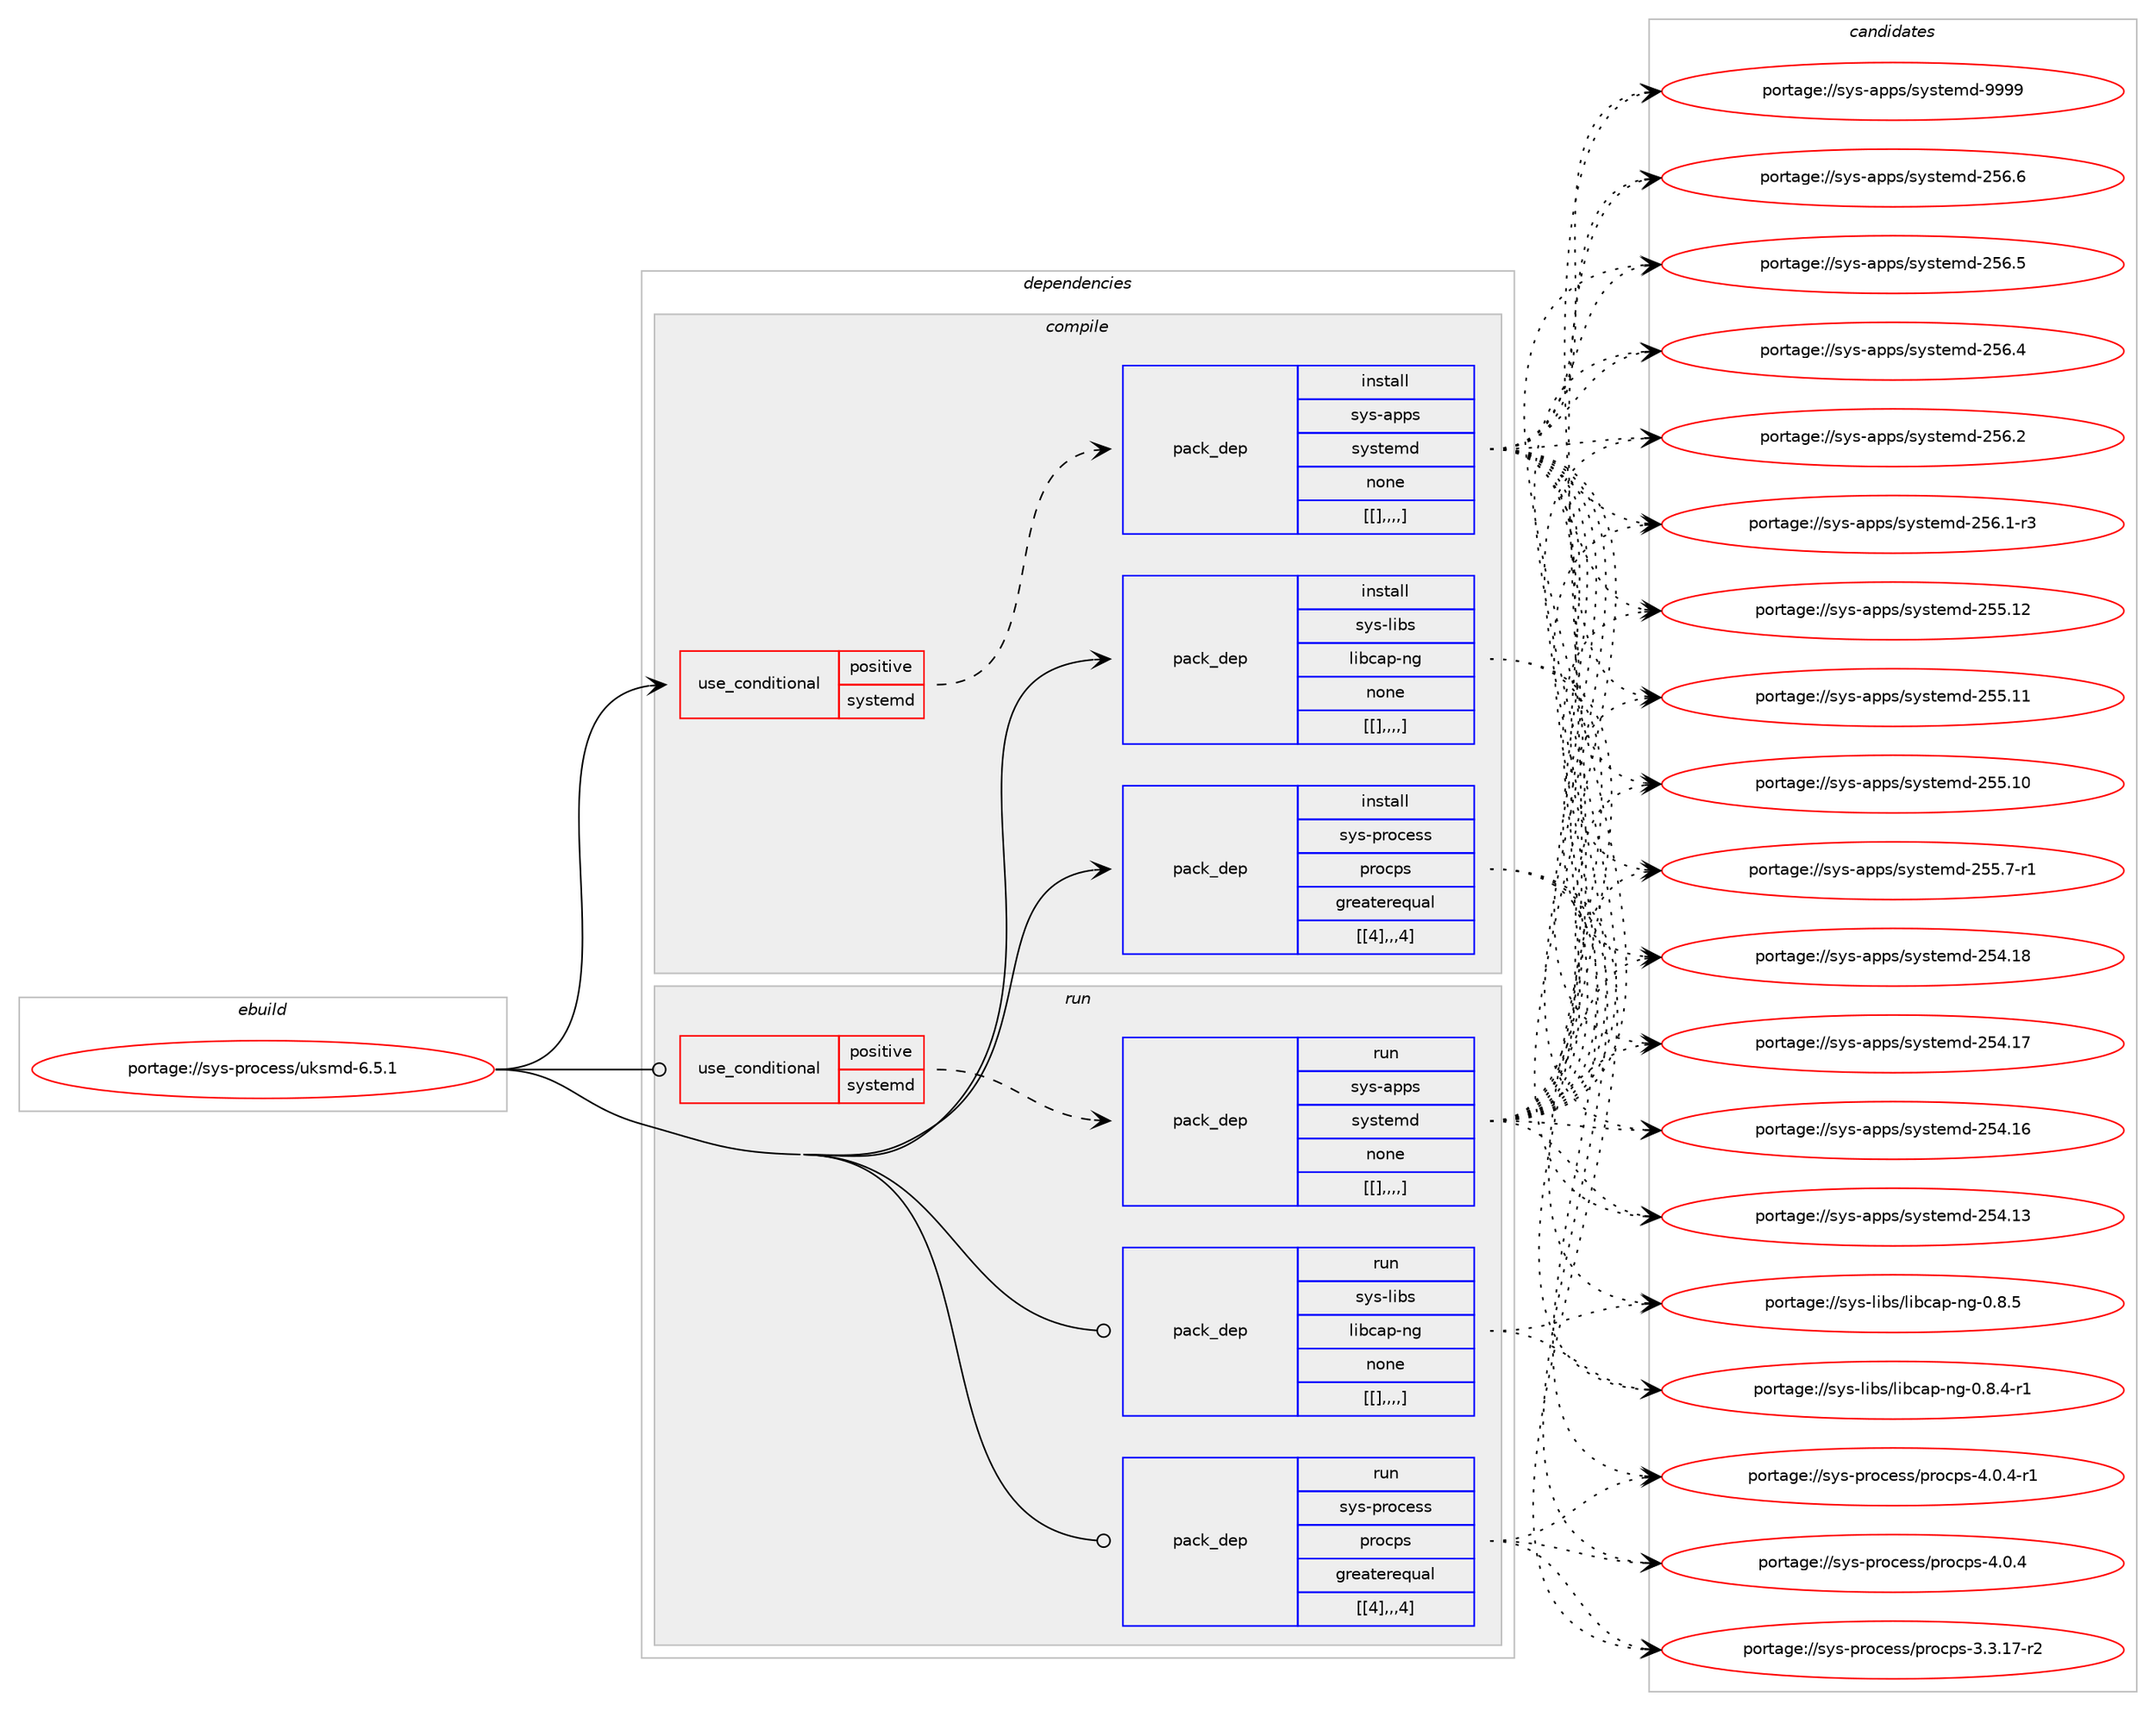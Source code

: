 digraph prolog {

# *************
# Graph options
# *************

newrank=true;
concentrate=true;
compound=true;
graph [rankdir=LR,fontname=Helvetica,fontsize=10,ranksep=1.5];#, ranksep=2.5, nodesep=0.2];
edge  [arrowhead=vee];
node  [fontname=Helvetica,fontsize=10];

# **********
# The ebuild
# **********

subgraph cluster_leftcol {
color=gray;
label=<<i>ebuild</i>>;
id [label="portage://sys-process/uksmd-6.5.1", color=red, width=4, href="../sys-process/uksmd-6.5.1.svg"];
}

# ****************
# The dependencies
# ****************

subgraph cluster_midcol {
color=gray;
label=<<i>dependencies</i>>;
subgraph cluster_compile {
fillcolor="#eeeeee";
style=filled;
label=<<i>compile</i>>;
subgraph cond123626 {
dependency457137 [label=<<TABLE BORDER="0" CELLBORDER="1" CELLSPACING="0" CELLPADDING="4"><TR><TD ROWSPAN="3" CELLPADDING="10">use_conditional</TD></TR><TR><TD>positive</TD></TR><TR><TD>systemd</TD></TR></TABLE>>, shape=none, color=red];
subgraph pack330496 {
dependency457138 [label=<<TABLE BORDER="0" CELLBORDER="1" CELLSPACING="0" CELLPADDING="4" WIDTH="220"><TR><TD ROWSPAN="6" CELLPADDING="30">pack_dep</TD></TR><TR><TD WIDTH="110">install</TD></TR><TR><TD>sys-apps</TD></TR><TR><TD>systemd</TD></TR><TR><TD>none</TD></TR><TR><TD>[[],,,,]</TD></TR></TABLE>>, shape=none, color=blue];
}
dependency457137:e -> dependency457138:w [weight=20,style="dashed",arrowhead="vee"];
}
id:e -> dependency457137:w [weight=20,style="solid",arrowhead="vee"];
subgraph pack330497 {
dependency457139 [label=<<TABLE BORDER="0" CELLBORDER="1" CELLSPACING="0" CELLPADDING="4" WIDTH="220"><TR><TD ROWSPAN="6" CELLPADDING="30">pack_dep</TD></TR><TR><TD WIDTH="110">install</TD></TR><TR><TD>sys-libs</TD></TR><TR><TD>libcap-ng</TD></TR><TR><TD>none</TD></TR><TR><TD>[[],,,,]</TD></TR></TABLE>>, shape=none, color=blue];
}
id:e -> dependency457139:w [weight=20,style="solid",arrowhead="vee"];
subgraph pack330498 {
dependency457140 [label=<<TABLE BORDER="0" CELLBORDER="1" CELLSPACING="0" CELLPADDING="4" WIDTH="220"><TR><TD ROWSPAN="6" CELLPADDING="30">pack_dep</TD></TR><TR><TD WIDTH="110">install</TD></TR><TR><TD>sys-process</TD></TR><TR><TD>procps</TD></TR><TR><TD>greaterequal</TD></TR><TR><TD>[[4],,,4]</TD></TR></TABLE>>, shape=none, color=blue];
}
id:e -> dependency457140:w [weight=20,style="solid",arrowhead="vee"];
}
subgraph cluster_compileandrun {
fillcolor="#eeeeee";
style=filled;
label=<<i>compile and run</i>>;
}
subgraph cluster_run {
fillcolor="#eeeeee";
style=filled;
label=<<i>run</i>>;
subgraph cond123627 {
dependency457141 [label=<<TABLE BORDER="0" CELLBORDER="1" CELLSPACING="0" CELLPADDING="4"><TR><TD ROWSPAN="3" CELLPADDING="10">use_conditional</TD></TR><TR><TD>positive</TD></TR><TR><TD>systemd</TD></TR></TABLE>>, shape=none, color=red];
subgraph pack330499 {
dependency457142 [label=<<TABLE BORDER="0" CELLBORDER="1" CELLSPACING="0" CELLPADDING="4" WIDTH="220"><TR><TD ROWSPAN="6" CELLPADDING="30">pack_dep</TD></TR><TR><TD WIDTH="110">run</TD></TR><TR><TD>sys-apps</TD></TR><TR><TD>systemd</TD></TR><TR><TD>none</TD></TR><TR><TD>[[],,,,]</TD></TR></TABLE>>, shape=none, color=blue];
}
dependency457141:e -> dependency457142:w [weight=20,style="dashed",arrowhead="vee"];
}
id:e -> dependency457141:w [weight=20,style="solid",arrowhead="odot"];
subgraph pack330500 {
dependency457143 [label=<<TABLE BORDER="0" CELLBORDER="1" CELLSPACING="0" CELLPADDING="4" WIDTH="220"><TR><TD ROWSPAN="6" CELLPADDING="30">pack_dep</TD></TR><TR><TD WIDTH="110">run</TD></TR><TR><TD>sys-libs</TD></TR><TR><TD>libcap-ng</TD></TR><TR><TD>none</TD></TR><TR><TD>[[],,,,]</TD></TR></TABLE>>, shape=none, color=blue];
}
id:e -> dependency457143:w [weight=20,style="solid",arrowhead="odot"];
subgraph pack330501 {
dependency457144 [label=<<TABLE BORDER="0" CELLBORDER="1" CELLSPACING="0" CELLPADDING="4" WIDTH="220"><TR><TD ROWSPAN="6" CELLPADDING="30">pack_dep</TD></TR><TR><TD WIDTH="110">run</TD></TR><TR><TD>sys-process</TD></TR><TR><TD>procps</TD></TR><TR><TD>greaterequal</TD></TR><TR><TD>[[4],,,4]</TD></TR></TABLE>>, shape=none, color=blue];
}
id:e -> dependency457144:w [weight=20,style="solid",arrowhead="odot"];
}
}

# **************
# The candidates
# **************

subgraph cluster_choices {
rank=same;
color=gray;
label=<<i>candidates</i>>;

subgraph choice330496 {
color=black;
nodesep=1;
choice1151211154597112112115471151211151161011091004557575757 [label="portage://sys-apps/systemd-9999", color=red, width=4,href="../sys-apps/systemd-9999.svg"];
choice115121115459711211211547115121115116101109100455053544654 [label="portage://sys-apps/systemd-256.6", color=red, width=4,href="../sys-apps/systemd-256.6.svg"];
choice115121115459711211211547115121115116101109100455053544653 [label="portage://sys-apps/systemd-256.5", color=red, width=4,href="../sys-apps/systemd-256.5.svg"];
choice115121115459711211211547115121115116101109100455053544652 [label="portage://sys-apps/systemd-256.4", color=red, width=4,href="../sys-apps/systemd-256.4.svg"];
choice115121115459711211211547115121115116101109100455053544650 [label="portage://sys-apps/systemd-256.2", color=red, width=4,href="../sys-apps/systemd-256.2.svg"];
choice1151211154597112112115471151211151161011091004550535446494511451 [label="portage://sys-apps/systemd-256.1-r3", color=red, width=4,href="../sys-apps/systemd-256.1-r3.svg"];
choice11512111545971121121154711512111511610110910045505353464950 [label="portage://sys-apps/systemd-255.12", color=red, width=4,href="../sys-apps/systemd-255.12.svg"];
choice11512111545971121121154711512111511610110910045505353464949 [label="portage://sys-apps/systemd-255.11", color=red, width=4,href="../sys-apps/systemd-255.11.svg"];
choice11512111545971121121154711512111511610110910045505353464948 [label="portage://sys-apps/systemd-255.10", color=red, width=4,href="../sys-apps/systemd-255.10.svg"];
choice1151211154597112112115471151211151161011091004550535346554511449 [label="portage://sys-apps/systemd-255.7-r1", color=red, width=4,href="../sys-apps/systemd-255.7-r1.svg"];
choice11512111545971121121154711512111511610110910045505352464956 [label="portage://sys-apps/systemd-254.18", color=red, width=4,href="../sys-apps/systemd-254.18.svg"];
choice11512111545971121121154711512111511610110910045505352464955 [label="portage://sys-apps/systemd-254.17", color=red, width=4,href="../sys-apps/systemd-254.17.svg"];
choice11512111545971121121154711512111511610110910045505352464954 [label="portage://sys-apps/systemd-254.16", color=red, width=4,href="../sys-apps/systemd-254.16.svg"];
choice11512111545971121121154711512111511610110910045505352464951 [label="portage://sys-apps/systemd-254.13", color=red, width=4,href="../sys-apps/systemd-254.13.svg"];
dependency457138:e -> choice1151211154597112112115471151211151161011091004557575757:w [style=dotted,weight="100"];
dependency457138:e -> choice115121115459711211211547115121115116101109100455053544654:w [style=dotted,weight="100"];
dependency457138:e -> choice115121115459711211211547115121115116101109100455053544653:w [style=dotted,weight="100"];
dependency457138:e -> choice115121115459711211211547115121115116101109100455053544652:w [style=dotted,weight="100"];
dependency457138:e -> choice115121115459711211211547115121115116101109100455053544650:w [style=dotted,weight="100"];
dependency457138:e -> choice1151211154597112112115471151211151161011091004550535446494511451:w [style=dotted,weight="100"];
dependency457138:e -> choice11512111545971121121154711512111511610110910045505353464950:w [style=dotted,weight="100"];
dependency457138:e -> choice11512111545971121121154711512111511610110910045505353464949:w [style=dotted,weight="100"];
dependency457138:e -> choice11512111545971121121154711512111511610110910045505353464948:w [style=dotted,weight="100"];
dependency457138:e -> choice1151211154597112112115471151211151161011091004550535346554511449:w [style=dotted,weight="100"];
dependency457138:e -> choice11512111545971121121154711512111511610110910045505352464956:w [style=dotted,weight="100"];
dependency457138:e -> choice11512111545971121121154711512111511610110910045505352464955:w [style=dotted,weight="100"];
dependency457138:e -> choice11512111545971121121154711512111511610110910045505352464954:w [style=dotted,weight="100"];
dependency457138:e -> choice11512111545971121121154711512111511610110910045505352464951:w [style=dotted,weight="100"];
}
subgraph choice330497 {
color=black;
nodesep=1;
choice11512111545108105981154710810598999711245110103454846564653 [label="portage://sys-libs/libcap-ng-0.8.5", color=red, width=4,href="../sys-libs/libcap-ng-0.8.5.svg"];
choice115121115451081059811547108105989997112451101034548465646524511449 [label="portage://sys-libs/libcap-ng-0.8.4-r1", color=red, width=4,href="../sys-libs/libcap-ng-0.8.4-r1.svg"];
dependency457139:e -> choice11512111545108105981154710810598999711245110103454846564653:w [style=dotted,weight="100"];
dependency457139:e -> choice115121115451081059811547108105989997112451101034548465646524511449:w [style=dotted,weight="100"];
}
subgraph choice330498 {
color=black;
nodesep=1;
choice115121115451121141119910111511547112114111991121154552464846524511449 [label="portage://sys-process/procps-4.0.4-r1", color=red, width=4,href="../sys-process/procps-4.0.4-r1.svg"];
choice11512111545112114111991011151154711211411199112115455246484652 [label="portage://sys-process/procps-4.0.4", color=red, width=4,href="../sys-process/procps-4.0.4.svg"];
choice11512111545112114111991011151154711211411199112115455146514649554511450 [label="portage://sys-process/procps-3.3.17-r2", color=red, width=4,href="../sys-process/procps-3.3.17-r2.svg"];
dependency457140:e -> choice115121115451121141119910111511547112114111991121154552464846524511449:w [style=dotted,weight="100"];
dependency457140:e -> choice11512111545112114111991011151154711211411199112115455246484652:w [style=dotted,weight="100"];
dependency457140:e -> choice11512111545112114111991011151154711211411199112115455146514649554511450:w [style=dotted,weight="100"];
}
subgraph choice330499 {
color=black;
nodesep=1;
choice1151211154597112112115471151211151161011091004557575757 [label="portage://sys-apps/systemd-9999", color=red, width=4,href="../sys-apps/systemd-9999.svg"];
choice115121115459711211211547115121115116101109100455053544654 [label="portage://sys-apps/systemd-256.6", color=red, width=4,href="../sys-apps/systemd-256.6.svg"];
choice115121115459711211211547115121115116101109100455053544653 [label="portage://sys-apps/systemd-256.5", color=red, width=4,href="../sys-apps/systemd-256.5.svg"];
choice115121115459711211211547115121115116101109100455053544652 [label="portage://sys-apps/systemd-256.4", color=red, width=4,href="../sys-apps/systemd-256.4.svg"];
choice115121115459711211211547115121115116101109100455053544650 [label="portage://sys-apps/systemd-256.2", color=red, width=4,href="../sys-apps/systemd-256.2.svg"];
choice1151211154597112112115471151211151161011091004550535446494511451 [label="portage://sys-apps/systemd-256.1-r3", color=red, width=4,href="../sys-apps/systemd-256.1-r3.svg"];
choice11512111545971121121154711512111511610110910045505353464950 [label="portage://sys-apps/systemd-255.12", color=red, width=4,href="../sys-apps/systemd-255.12.svg"];
choice11512111545971121121154711512111511610110910045505353464949 [label="portage://sys-apps/systemd-255.11", color=red, width=4,href="../sys-apps/systemd-255.11.svg"];
choice11512111545971121121154711512111511610110910045505353464948 [label="portage://sys-apps/systemd-255.10", color=red, width=4,href="../sys-apps/systemd-255.10.svg"];
choice1151211154597112112115471151211151161011091004550535346554511449 [label="portage://sys-apps/systemd-255.7-r1", color=red, width=4,href="../sys-apps/systemd-255.7-r1.svg"];
choice11512111545971121121154711512111511610110910045505352464956 [label="portage://sys-apps/systemd-254.18", color=red, width=4,href="../sys-apps/systemd-254.18.svg"];
choice11512111545971121121154711512111511610110910045505352464955 [label="portage://sys-apps/systemd-254.17", color=red, width=4,href="../sys-apps/systemd-254.17.svg"];
choice11512111545971121121154711512111511610110910045505352464954 [label="portage://sys-apps/systemd-254.16", color=red, width=4,href="../sys-apps/systemd-254.16.svg"];
choice11512111545971121121154711512111511610110910045505352464951 [label="portage://sys-apps/systemd-254.13", color=red, width=4,href="../sys-apps/systemd-254.13.svg"];
dependency457142:e -> choice1151211154597112112115471151211151161011091004557575757:w [style=dotted,weight="100"];
dependency457142:e -> choice115121115459711211211547115121115116101109100455053544654:w [style=dotted,weight="100"];
dependency457142:e -> choice115121115459711211211547115121115116101109100455053544653:w [style=dotted,weight="100"];
dependency457142:e -> choice115121115459711211211547115121115116101109100455053544652:w [style=dotted,weight="100"];
dependency457142:e -> choice115121115459711211211547115121115116101109100455053544650:w [style=dotted,weight="100"];
dependency457142:e -> choice1151211154597112112115471151211151161011091004550535446494511451:w [style=dotted,weight="100"];
dependency457142:e -> choice11512111545971121121154711512111511610110910045505353464950:w [style=dotted,weight="100"];
dependency457142:e -> choice11512111545971121121154711512111511610110910045505353464949:w [style=dotted,weight="100"];
dependency457142:e -> choice11512111545971121121154711512111511610110910045505353464948:w [style=dotted,weight="100"];
dependency457142:e -> choice1151211154597112112115471151211151161011091004550535346554511449:w [style=dotted,weight="100"];
dependency457142:e -> choice11512111545971121121154711512111511610110910045505352464956:w [style=dotted,weight="100"];
dependency457142:e -> choice11512111545971121121154711512111511610110910045505352464955:w [style=dotted,weight="100"];
dependency457142:e -> choice11512111545971121121154711512111511610110910045505352464954:w [style=dotted,weight="100"];
dependency457142:e -> choice11512111545971121121154711512111511610110910045505352464951:w [style=dotted,weight="100"];
}
subgraph choice330500 {
color=black;
nodesep=1;
choice11512111545108105981154710810598999711245110103454846564653 [label="portage://sys-libs/libcap-ng-0.8.5", color=red, width=4,href="../sys-libs/libcap-ng-0.8.5.svg"];
choice115121115451081059811547108105989997112451101034548465646524511449 [label="portage://sys-libs/libcap-ng-0.8.4-r1", color=red, width=4,href="../sys-libs/libcap-ng-0.8.4-r1.svg"];
dependency457143:e -> choice11512111545108105981154710810598999711245110103454846564653:w [style=dotted,weight="100"];
dependency457143:e -> choice115121115451081059811547108105989997112451101034548465646524511449:w [style=dotted,weight="100"];
}
subgraph choice330501 {
color=black;
nodesep=1;
choice115121115451121141119910111511547112114111991121154552464846524511449 [label="portage://sys-process/procps-4.0.4-r1", color=red, width=4,href="../sys-process/procps-4.0.4-r1.svg"];
choice11512111545112114111991011151154711211411199112115455246484652 [label="portage://sys-process/procps-4.0.4", color=red, width=4,href="../sys-process/procps-4.0.4.svg"];
choice11512111545112114111991011151154711211411199112115455146514649554511450 [label="portage://sys-process/procps-3.3.17-r2", color=red, width=4,href="../sys-process/procps-3.3.17-r2.svg"];
dependency457144:e -> choice115121115451121141119910111511547112114111991121154552464846524511449:w [style=dotted,weight="100"];
dependency457144:e -> choice11512111545112114111991011151154711211411199112115455246484652:w [style=dotted,weight="100"];
dependency457144:e -> choice11512111545112114111991011151154711211411199112115455146514649554511450:w [style=dotted,weight="100"];
}
}

}
